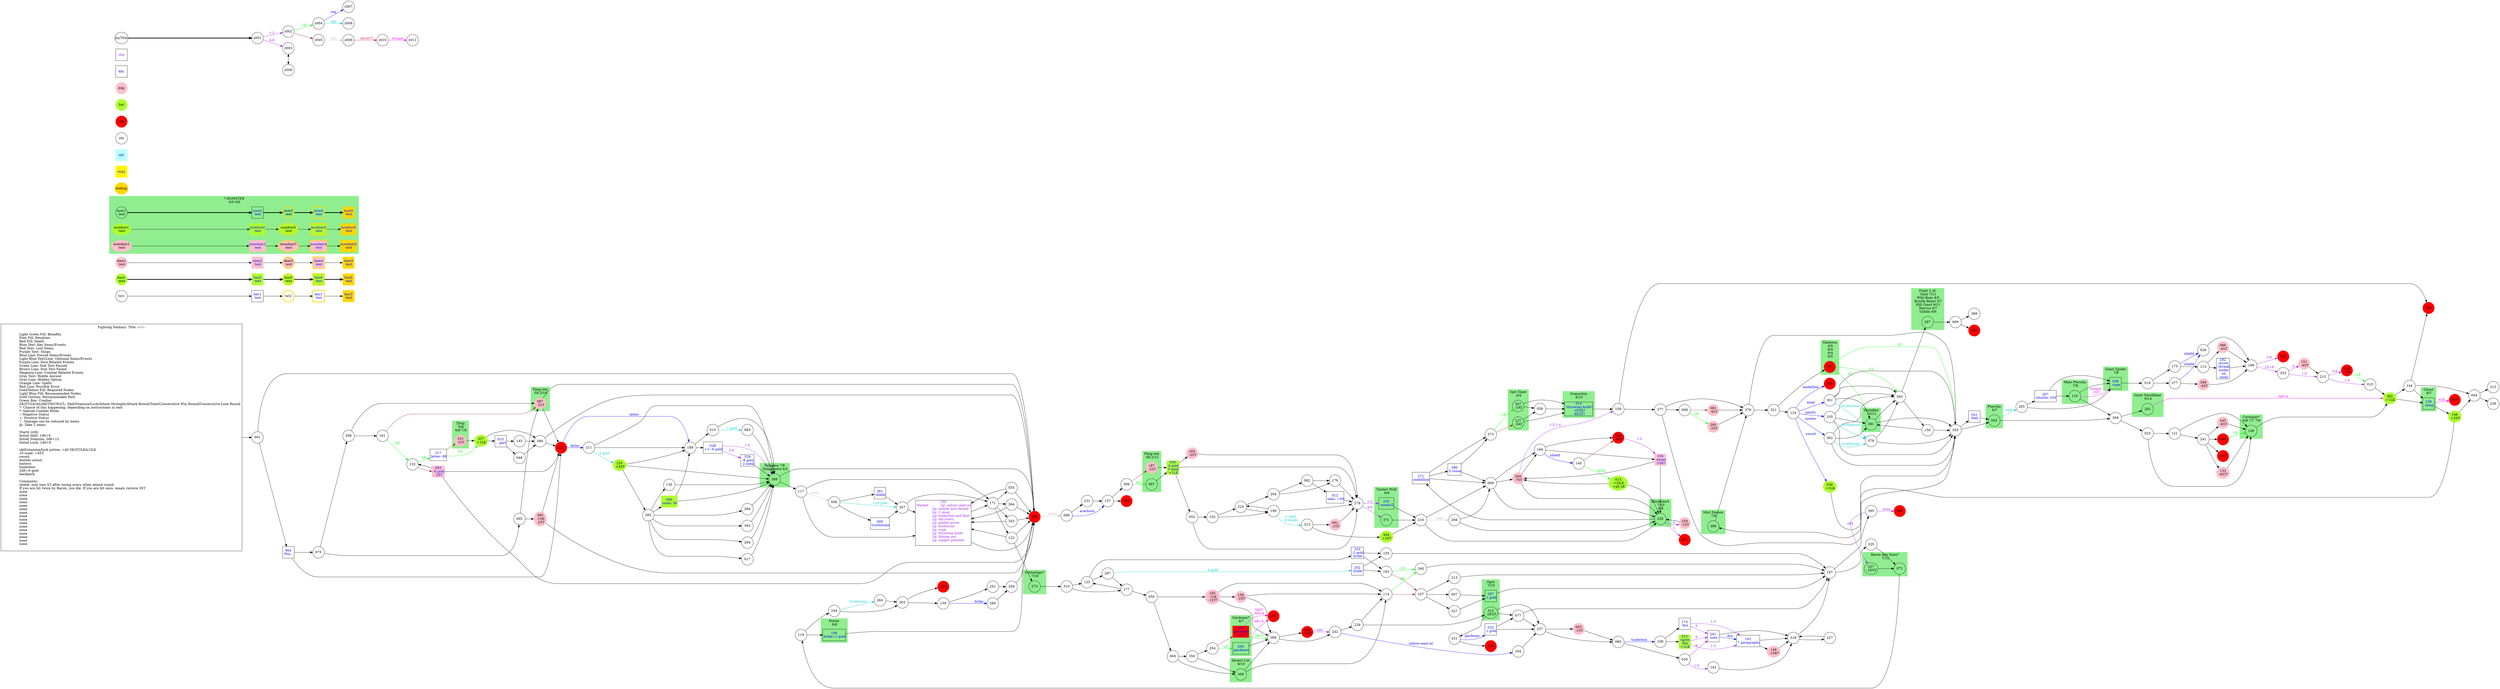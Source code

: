 digraph "Fighting Fantasy: Title" {
	// graph defaults
	rankdir=LR
	mclimit=50
	nodesep=.3 // changes horizontal separation of nodes
	ranksep=.4 // changes vertical separation of nodes
	node [height=.7
		width=.7
		shape=ellipse
		margin=0]
	edge[weight=5]

	// a box for a graph label
	// note that you can override the defaults set above
	title [label = "Fighting Fantasy: Title --/--/--\n\n \
		Light Green Fill: Benefits\l \
		Pink Fill: Penalties\l \
		Red Fill: Death\l \
		Blue Text: Key Items/Events\l \
		Red Text: Lost Items\l \
		Purple Text: Shops\l \
		Blue Line: Forced Items/Events\l \
		Light Blue Text/Line: Optional Items/Events\l \
		Purple Line: Dice Related Events\l \
		Green Line: Stat Test Passed\l \
		Brown Line: Stat Test Failed\l \
		Magenta Line: Combat Related Events\l \
		Grey Text: Riddle Answer\l \
		Grey Line: Hidden Option\l \
		Orange Line: Spells\l \
		Red Line: Possible Error\l \
		Gold/Yellow Fill: Required Nodes\l \
		Light Blue Fill: Recommended Nodes\l \
		Gold Outline: Recommended Path\l \
		Green Box: Combat\l \
		SK/ST/LK/AS/AR/TM/CW/CL: Skill/Stamina/Luck/Attack Strength/Attack Round/Time/Consecutive Win Round/Consecutive Lose Round\l \
		?: Chance of this happening, depending on instructions in text\l \
		*: Special Combat Rules\l \
		-: Negative Status\l \
		+: Positive Status\l \
		^: Damage can be reduced by items\l \
		@: Take 2 items\l\l \
		Starts with:\l \
		Initial Skill: 1d6+6\l \
		Initial Stamina: 2d6+12\l \
		Initial Luck: 1d6+6\l\l \
		skill/stamina/luck potion: +all SK/ST/LK&1ILK\l \
		10 meal: +4ST\l \
		sword\l \
		leather armor\l \
		lantern\l \
		tinderbox\l \
		2d6+6 gold\l \
		backpack\l\l \
		Comments:\l \
		shield, only lose ST after losing every other attack round\l \
		If you are hit twice by Baron, you die. If you are hit once, meals restore 3ST\l \
		none\l \
		none\l \
		none\l \
		none\l \
		none\l \
		none\l \
		none\l \
		none\l \
		none\l \
		none\l \
		none\l \
		none\l \
		none\l \
		none\l \
		none\l \
		none\l \
		"
		shape = "box"
		margin = 0.1]

	subgraph Required {
		node [style = "filled" color = "gold" fillcolor = "gold" fontcolor = "blue" shape = "rect"]
		key3
		boo5
		dam5
		monboo5
		mondam5
		mon5
		ending [fontcolor = "black" shape = "octagon"]
	}

	subgraph Required2 {
		node [style = "filled" color = "#FFF700" fillcolor = "#FFF700" fontcolor = "blue" shape = "rect"]
		req2
	}

	subgraph Recommended {
		node [penwidth = 3 color = "gold"]
		txt2
		key2 [shape = "rect" fontcolor = "blue"]
		boo3 [style = "filled" fillcolor = "greenyellow"]
		boo4 [style = "filled" fillcolor = "greenyellow"]
		dam3 [style = "filled" fillcolor = "pink"]
		dam4 [style = "filled" fillcolor = "pink"]
		monboo3 [style = "filled" fillcolor = "greenyellow"]
		monboo4 [style = "filled" fillcolor = "greenyellow"]
		mondam3 [style = "filled" fillcolor = "pink"]
		mondam4 [style = "filled" fillcolor = "pink"]
		mon3
		mon4
	}
	
	subgraph Optional {
		node [style = "filled" color = "paleturquoise1" fillcolor = "paleturquoise1" fontcolor = "blue" shape = "rect"]
		opt
	}

	subgraph Combat {
		style = "filled" color = "palegreen2"
		subgraph cluster_MONSTER {
			label = "? MONSTER\n 0/0 0/0"
			mon1 [label = "\N\n text"]
			mon2 [shape = "rect" fontcolor = "blue" label = "\N\n text"]
			mon3 [label = "\N\n text"]
			mon4 [shape = "rect" fontcolor = "blue" label = "\N\n text"]
			mon5 [shape = "rect" fontcolor = "blue" label = "\N\n text"]
			monboo1 [style = "filled" color = "greenyellow" label = "\N\n text"]
			monboo2 [shape = "rect" style = "filled" color = "greenyellow" fontcolor = "blue" label = "\N\n text"]
			monboo3 [label = "\N\n text"]
			monboo4 [shape = "rect" fontcolor = "blue" label = "\N\n text"]
			monboo5 [shape = "rect" fontcolor = "blue" label = "\N\n text"]
			mondam1 [style = "filled" color = "pink" label = "\N\n text"]
			mondam2 [shape = "rect" style = "filled" color = "pink" fontcolor = "blue" label = "\N\n text"]
			mondam3 [label = "\N\n text"]
			mondam4 [shape = "rect" fontcolor = "blue" label = "\N\n text"]
			mondam5 [shape = "rect" fontcolor = "blue" label = "\N\n text"]
		}
		
		subgraph cluster_FANG_ZEN {
			label = "Fang-zen\n SK-3/10"
			087 [style = "filled" color = "pink" label = "\N\n -2ST"]
		}
		
		subgraph cluster_THUG_YOB {
			label = "Thug\n Yob\n 6/8 7/9"
			353 [style = "filled" color = "pink" label = "\N\n -2ST"]
		}
		
		subgraph cluster_PELAGINE {
			label = "Pelagine 7/8\n Pelaginette 6/5"
			388
		}
		
		subgraph cluster_GUTTERLAGS {
			label = "Gutterlags*\n 7/16"
			273
		}
		
		subgraph cluster_BARON_DEN_SNAU {
			label = "Baron den Snau*\n 7/12"
			257 [label = "\N\n -1EST"]
			072
		}
		
		subgraph cluster_OGRE {
			label = "Ogre\n 7/10"
			315 [label = "\N\n -2EST"]
			397 [shape = "rect" fontcolor = "blue" label = "\N\n 1 gold"]
		}
		
		subgraph cluster_PORTER {
			label = "Porter\n 6/6"
			100 [shape = "rect" fontcolor = "blue" label = "\N\n bribe+1 gold"]
		}
		
		subgraph cluster_DESERT_CAT {
			label = "Desert Cat\n 8/10"
			308
		}
		
		subgraph cluster_GARDENER {
			label = "Gardener*\n 8/7"
			206 [shape = "rect" fontcolor = "blue" label = "\N\n gardener"]
			239 [shape = "rect" style = "filled" color = "red" fontcolor = "blue" label = "\N\n gardener\n -2ST"]
		}
		
		subgraph cluster_FANG_ZEN2 {
			label = "Fang-zen\n SK-2/12"
			097
			187 [style = "filled" color = "pink" label = "\N\n -2ST"]
		}
		
		subgraph cluster_TIMBER_WOLF {
			label = "Timber Wolf\n 6/8"
			235 [shape = "rect" fontcolor = "blue" label = "\N\n -meals/2"]
			371
		}
		
		subgraph cluster_BLACKHEART {
			label = "Blackheart\n 7/10\n 6/8"
			220
		}
		
		subgraph cluster_SPIT_VIPER {
			label = "Spit Viper\n 4/4"
			347 [label = "\N\n -2AT"]
			127 [label = "\N\n -5AT"]
		}
		
		subgraph cluster_GRANOCHIN {
			label = "Granochin\n 8/10"
			014 [shape = "rect" fontcolor = "blue" label = "\N\n -throwing knife?\n -1ESK?\n -4EST?"]
		}
		
		subgraph cluster_PTEROLIN {
			label = "Pterolin\n 6/7"
			042
		}
		
		subgraph cluster_MALE_PTEROLIN {
			label = "Male Pterolin\n 7/8"
			116
		}
		
		subgraph cluster_GIANT_SPIDER {
			label = "Giant Spider\n 7/8"
			208 [shape = "rect" fontcolor = "blue" label = "\N\n -rope"]
		}
		
		subgraph cluster_GHOUL {
			label = "Ghoul\n 8/7"
			139 [shape = "rect" fontcolor = "blue" label = "\N\n -lamp"]
		}
		
		subgraph cluster_CAVEMAN {
			label = "Caveman*\n 6/8 7/7 7/6"
			146
		}
		
		subgraph cluster_GIANT_NANDIBEAR {
			label = "Giant Nandibear\n 9/14"
			292
		}
		
		subgraph cluster_MIST_DEMON {
			label = "Mist Demon\n 7/6"
			399
		}
		
		subgraph cluster_SKELETON {
			label = "Skeleton\n 6/5\n 6/4\n 6/4\n 6/5\n"
			351 [style = "filled" color = "red"]
		}
		
		subgraph cluster_TANTAFLEX {
			label = "Tentaflex\n 10/12"
			391
		}
		
		subgraph cluster_HOPELESS_HILLS {
			label = "Fight 2 of:\n Gark 7/11\n Wild Boar 6/5\n Bristle Beast 5/7\n Hill Giant 9/11\n Harrun 6/7\n Goblin 6/6"
			287
		}
		
		cbt
	}

	subgraph Death {
		node [style = "filled" color = "red"]
		ddt
		022
		038 [label = "\N\n -4ST"]
		045
		053
		128
		163
		166
		200
		209
		222
		246
		249
		286
		291
		299 [label = "\N\n -6ST"]
		324 [label = "\N\n -2ST"]
		338
		394
	}

	subgraph Boost {
		node [style = "filled" color = "greenyellow"]
		bst
		boo1 [label = "\N\n text"]
		boo2 [shape = "rect" fontcolor = "blue" label = "\N\n text"]
		boo3 [label = "\N\n text"]
		boo4 [shape = "rect" fontcolor = "blue" label = "\N\n text"]
		boo5 [shape = "rect" fontcolor = "blue" label = "\N\n text"]
		013 [label = "\N\n +2ILK\n +all LK"]
		036 [label = "\N\n +1LK"]
		030 [shape = "rect" fontcolor = "blue" label = "\N\n 4 gold\n 3 meal\n +1LK"]
		106 [label = "\N\n +2ST"]
		233 [label = "\N\n +4ST"]
		090 [shape = "rect" fontcolor = "blue" label = "\N\n moon: 112\n +1LK"]
		304 [label = "\N\n +2ST"]
		312 [shape = "rect" fontcolor = "blue" label = "\N\n ogres\n fire\n +1LK"]
		337 [label = "\N\n +1LK"]
		382 [label = "\N\n +1LK"]
	}

	subgraph Damage {
		node [style = "filled" color = "pink"]
		ddg
		dam1 [label = "\N\n text"]
		dam2 [shape = "rect" fontcolor = "blue" label = "\N\n text"]
		dam3 [label = "\N\n text"]
		dam4 [shape = "rect" fontcolor = "blue" label = "\N\n text"]
		dam5 [shape = "rect" fontcolor = "blue" label = "\N\n text"]
		003 [label = "\N\n -1ST"]
		086 [label = "\N\n -4ST"]
		081 [label = "\N\n -4ST"]
		091 [label = "\N\n -1ST"]
		093 [shape = "rect" fontcolor = "blue" label = "\N\n -6 gold\n -2ST"]
		104 [shape = "rect" fontcolor = "blue" label = "\N\n -shoes\n -1SK?"]
		133 [label = "\N\n -6ST?"]
		148 [label = "\N\n -1SK*"]
		151 [label = "\N\n -4ST"]
		158 [label = "\N\n -2ST"]
		165 [label = "\N\n -2ST"]
		185 [label = "\N\n -1LK\n -1ST?"]
		259 [label = "\N\n -1ST"]
		269 [label = "\N\n -?ST"]
		295 [label = "\N\n -2ST"]
		345 [label = "\N\n -6ST"]
		349 [label = "\N\n -4ST"]
		390 [label = "\N\n -1SK\n -2ST"]
	}

	subgraph Key_Item {
		node [fontcolor = "blue" shape = "rect"]
		kky
		key1 [label = "\N\n text"]
		key2 [label = "\N\n text"]
		key3 [label = "\N\n text"]
		012 [label = "\N\n oaks: +50"]
		023 [label = "\N\n ...garl"]
		028 [label = "\N\n +1~6 gold"]
		032 [label = "\N\n 1 gold"]
		064 [label = "\N\n Pen..."]
		090 [label = "\N\n room: 56"]
		095 [label = "\N\n truthstone"]
		174 [label = "\N\n fire"]
		192 [label = "\N\n 7 paragraphs"]
		202 [label = "\N\n bribe"]
		261 [label = "\N\n note"]
		267 [label = "\N\n whistle: 333"]
		271 [label = "\N\n medallion"]
		282 [label = "\N\n -arrow\n -thread\n -tinder\n -oil\n -meal"]
		317 [label = "\N\n letter: 88"]
		323 [label = "\N\n -2 gold\n bribe"]
		329 [label = "\N\n -8 gold\n -2 meal"]
		341 [label = "\N\n Well"]
		381 [label = "\N\n shield"]
		386 [label = "\N\n S stone"]
	}
	
	subgraph Shop {
		node [fontcolor = "purple" shape = "rect"]
		shp
		150 [label = "\N\n Market \
		2g: sallow-seed oil\l \
		2g: needle and thread\l \
		2g: 2 meal\l \
		2g: tinderbox and flint\l \
		2g: old boots\l \
		2g: gilded arrow\l \
		2g: loadstone\l \
		2g: rope\l \
		2g: throwing knife\l \
		2g: fishing net\l \
		2g: copper pendant\l \
		"]
	}

	mon1 -> mon2 -> mon3 -> mon4 -> mon5 [penwidth = 3]
	boo1 -> boo2 -> boo3 -> boo4 -> boo5 [penwidth = 3]
	dam1 -> dam2 -> dam3 -> dam4 -> dam5
	txt1 -> key1 -> txt2 -> key2 -> key3
	monboo1 -> monboo2 -> monboo3 -> monboo4 -> monboo5
	mondam1 -> mondam2 -> mondam3 -> mondam4 -> mondam5

	myTitle -> z001 [penwidth = 3]
	z001 -> z002 [color = "purple" fontcolor = "purple" label = "1-3"]
	z001 -> z003 [color = "purple" fontcolor = "purple" label = "4-6"]
	z002 -> z004 [color = "green" fontcolor = "green" label = "LK"]
	z002 -> z005 [color = "brown"]
	z003 -> z006 [dir = "both"]
	z004 -> z007 [color = "blue" fontcolor = "blue" label = "req"]
	z004 -> z008 [color = "cyan3" fontcolor = "cyan3" label = "-opt"]
	z005 -> z009 [color = "grey" fontcolor = "grey" label = "info"]
	z009 -> z010 [color = "crimson" fontcolor = "crimson" label = "error(?)"]
	z010 -> z011 [color = "magenta" fontcolor = "magenta" label = "escape"]
	{
		rank = same
		z003
		z006
	}
	title -> 001
	001 -> 200
	001 -> 064
//	002 -> 
	003 -> 080
	004 -> 212
	004 -> 236
	005 -> 390
	005 -> 087
//	006 -> 
	007 -> 397
	008 -> 295 [color = "green" fontcolor = "green" label = "LK"]
	008 -> 081 [color = "brown"]
//	009 -> 
	010 -> 083 [color = "cyan3" fontcolor = "cyan3" label = "-1 gold"]
	010 -> 388
//	011 -> 
	012 -> 278
	013 -> 269
	013 -> 220
	014 -> 159
	015 -> 382
//	016 -> 
	017 -> 388
	018 -> 377
	018 -> 175
//	019 -> 
	020 -> 261 [color = "purple" fontcolor = "purple" label = "6"]
	020 -> 142 [color = "purple" fontcolor = "purple" label = "1-5"]
//	021 -> 
	023 -> 048
	023 -> 145
//	024 -> 
	025 -> 121
	025 -> 146
	026 -> 199
//	027 -> 
	028 -> 329 [color = "purple" fontcolor = "purple" label = "5-6"]
	028 -> 388 [color = "purple" fontcolor = "purple" label = "1-4"]
//	029 -> 
	030 -> 052
	030 -> 165
	030 -> 278
//	031 -> 
	032 -> 077
	032 -> 237
//	033 -> 
//	034 -> 
	035 -> 150
	035 -> 200
	036 -> 355
//	037 -> 
	038 -> 242 [color = "purple" fontcolor = "purple" label = "odd"]
//	039 -> 
//	040 -> 
//	041 -> 
	042 -> 285 [color = "cyan3" fontcolor = "cyan3" label = "rope"]
	042 -> 368
//	043 -> 
//	044 -> 
//	046 -> 
//	047 -> 
	048 -> 384
//	049 -> 
	050 -> 185
	050 -> 060
//	051 -> 
	052 -> 102
	052 -> 278
//	054 -> 
//	055 -> 
	056 -> 095
	056 -> 357 [color = "cyan3" fontcolor = "cyan3" label = "+25 gold"]
	056 -> 381
//	057 -> 
	058 -> 014
//	059 -> 
	060 -> 308
	060 -> 350
//	061 -> 
	062 -> 179
	062 -> 012
//	063 -> 
	064 -> 075
	064 -> 222
//	065 -> 
//	066 -> 
//	067 -> 
	068 -> 169
	068 -> 269
	068 -> 220
	069 -> 166
	069 -> 389
//	070 -> 
//	071 -> 
	072 -> 119
//	073 -> 
//	074 -> 
	075 -> 268
	075 -> 005
//	076 -> 
	077 -> 197
	077 -> 237
	078 -> 263
	078 -> 355
//	079 -> 
	080 -> 109 [color = "blue" fontcolor = "blue" label = "tinderbox"]
	080 -> 020
	081 -> 379
//	082 -> 
	083 -> 388
//	084 -> 
//	085 -> 
	086 -> 199
	087 -> 200
	087 -> 222
	088 -> 137 [color = "blue" fontcolor = "blue" label = "arachnos"]
	088 -> 231
//	089 -> 
	090 -> 189
	090 -> 388
	091 -> 278
//	092 -> 
	093 -> 132
	093 -> 200
	093 -> 222
//	094 -> 
	095 -> 357
//	096 -> 
	097 -> 030
//	098 -> 
//	099 -> 
	100 -> 200
//	101 -> 
	102 -> 224
	102 -> 190
//	103 -> 
	104 -> 269
	104 -> 220
//	105 -> 
	399 -> 106 [dir = back]
	106 -> 004
	107 -> 007
	107 -> 213
	107 -> 327
//	108 -> 
	109 -> 174
	109 -> 312
//	110 -> 
//	111 -> 
//	112 -> 
	113 -> 282
	113 -> 086
	114 -> 340 [color = "green" fontcolor = "green" label = "SK"]
	114 -> 107 [color = "brown"]
//	115 -> 
	116 -> 208 [color = "magenta" fontcolor = "magenta" label = "escape\n -2ST"]
	116 -> 208
	116 -> 368
	117 -> 056 [color = "grey" fontcolor = "grey" label = "room"]
	117 -> 150
	117 -> 171
//	118 -> 
	119 -> 100
	119 -> 244
//	120 -> 
	121 -> 146
	121 -> 241
	122 -> 273
	122 -> 150
	122 -> 200
//	123 -> 
	124 -> 362 [color = "blue" fontcolor = "blue" label = "money"]
	124 -> 338 [color = "blue" fontcolor = "blue" label = "medallion"]
	124 -> 255 [color = "blue" fontcolor = "blue" label = "pearls"]
	124 -> 036 [color = "blue" fontcolor = "blue" label = "sword"]
	124 -> 301 [color = "blue" fontcolor = "blue" label = "meal"]
	125 -> 297
	125 -> 323
//	126 -> 
	127 -> 014
	127 -> 058
//	129 -> 
	130 -> 280 [color = "blue" fontcolor = "blue" label = "bribe"]
	130 -> 251
//	131 -> 
	132 -> 317 [color = "green" fontcolor = "green" label = "LK"]
	132 -> 093 [color = "brown"]
	133 -> 146
//	134 -> 
	135 -> 388
//	136 -> 
	137 -> 394
	137 -> 306
//	138 -> 
	139 -> 053 [color = "magenta" fontcolor = "magenta" label = "4LR"]
	139 -> 106
	140 -> 013 [color = "green" fontcolor = "green" label = "3xSK"]
	140 -> 299 [color = "brown"]
//	141 -> 
	142 -> 319
//	143 -> 
	144 -> 246
	144 -> 004
	144 -> 139
	145 -> 384
	146 -> 382
//	147 -> 
	148 -> 319
//	149 -> 
	150 -> 200
	150 -> 171
	151 -> 215
//	152 -> 
//	153 -> 
//	154 -> 
	155 -> 197
	156 -> 391
	156 -> 355
//	157 -> 
	158 -> 366
	158 -> 114
	159 -> 277
	159 -> 246
//	160 -> 
	161 -> 132 [color = "green" fontcolor = "green" label = "LK"]
	161 -> 087 [color = "brown"]
//	162 -> 
	164 -> 237
	165 -> 278
//	167 -> 
//	168 -> 
	169 -> 140 [color = "blue" fontcolor = "blue" label = "shield"]
	169 -> 104
	169 -> 299
//	170 -> 
	171 -> 122
	171 -> 364
	171 -> 035
	171 -> 343
//	172 -> 
//	173 -> 
	174 -> 261 [color = "purple" fontcolor = "purple" label = "6"]
	174 -> 192 [color = "purple" fontcolor = "purple" label = "1-5"]
	175 -> 026 [color = "blue" fontcolor = "blue" label = "shield"]
	175 -> 113
//	176 -> 
	177 -> 125
	177 -> 050
//	178 -> 
	179 -> 278
//	180 -> 
//	181 -> 
//	182 -> 
	183 -> 340 [color = "green" fontcolor = "green" label = "LK"]
	183 -> 107 [color = "brown"]
//	184 -> 
	185 -> 158
	185 -> 366
	185 -> 114
//	186 -> 
	187 -> 030
//	188 -> 
	189 -> 010
	189 -> 028
	190 -> 313 [color = "cyan3" fontcolor = "cyan3" label = "-1 gold\n -4 meals"]
	190 -> 224
	190 -> 278
//	191 -> 
	192 -> 148
	192 -> 319
//	193 -> 
//	194 -> 
//	195 -> 
//	196 -> 
	197 -> 395
	197 -> 225
//	198 -> 
	199 -> 022 [color = "purple" fontcolor = "purple" label = "3-9"]
	199 -> 252 [color = "purple" fontcolor = "purple" label = "10-18"]
	200 -> 088 [color = "grey" fontcolor = "grey" label = "letter"]
//	201 -> 
	202 -> 183
	202 -> 155
//	203 -> 
	204 -> 179
	204 -> 062
//	205 -> 
	206 -> 291 [color = "magenta" fontcolor = "magenta" label = "AR>4"]
	206 -> 366
//	207 -> 
	208 -> 018
//	210 -> 
	211 -> 233 [color = "cyan3" fontcolor = "cyan3" label = "-2 gold"]
	211 -> 189
	211 -> 388
//	212 -> 
	213 -> 197
//	214 -> 
	215 -> 015 [color = "purple" fontcolor = "purple" label = "1-4"]
	215 -> 324 [color = "purple" fontcolor = "purple" label = "5-6"]
	216 -> 266 [color = "grey" fontcolor = "grey" label = "oaks"]
	216 -> 068
	216 -> 220
//	217 -> 
//	218 -> 
//	219 -> 
	220 -> 045 [color = "purple" fontcolor = "purple" label = "1"]
	220 -> 259 [color = "purple" fontcolor = "purple" label = "6"]
	220 -> 271
//	221 -> 
	222 -> 211 [color = "blue" fontcolor = "blue" label = "letter"]
	222 -> 189 [color = "blue" fontcolor = "blue" label = "letter"]
//	223 -> 
	224 -> 204
	224 -> 190
	225 -> 072
//	226 -> 
	227 -> 319
//	228 -> 
	229 -> 114
	229 -> 315
//	230 -> 
	231 -> 137
//	232 -> 
	233 -> 283
	233 -> 189
	233 -> 388
//	234 -> 
	235 -> 216
//	236 -> 
	237 -> 003
	237 -> 080
//	238 -> 
	239 -> 291 [color = "magenta" fontcolor = "magenta" label = "3dST\n AR>4"]
	239 -> 366 [color = "green" fontcolor = "green" label = "3dST"]
//	240 -> 
	241 -> 133
	241 -> 345
	241 -> 163
	241 -> 249
	242 -> 164 [color = "blue" fontcolor = "blue" label = "sallow-seed oil"]
	242 -> 229
//	243 -> 
	244 -> 264 [color = "cyan3" fontcolor = "cyan3" label = "truthstone"]
	244 -> 303
//	245 -> 
//	247 -> 
//	248 -> 
	249 -> 146 [color = "green" fontcolor = "green" label = "SK"]
//	250 -> 
	251 -> 359
	252 -> 215 [color = "purple" fontcolor = "purple" label = "1-5"]
	252 -> 151 [color = "purple" fontcolor = "purple" label = "6"]
//	253 -> 
	254 -> 206 [color = "green" fontcolor = "green" label = "LK"]
	254 -> 239 [color = "brown"]
	255 -> 391
	255 -> 263
	255 -> 355
	255 -> 078 [color = "cyan3" fontcolor = "cyan3" label = "-truthstone"]
//	256 -> 
	257 -> 072
//	258 -> 
	259 -> 220
//	260 -> 
	261 -> 192 [color = "blue" fontcolor = "blue" label = "fire"]
	261 -> 319
//	262 -> 
	263 -> 156
	263 -> 287
	264 -> 303
//	265 -> 
	266 -> 068
	266 -> 220
	267 -> 208
	267 -> 116
	268 -> 161
	268 -> 087
	269 -> 159 [color = "purple" fontcolor = "purple" label = "1-5,1-4"]
	269 -> 220
	269 -> 169
//	270 -> 
	271 -> 386
	271 -> 373
	271 -> 068
//	272 -> 
	273 -> 310
//	274 -> 
//	275 -> 
//	276 -> 
	277 -> 379
	277 -> 355
	277 -> 008
	278 -> 235 [color = "purple" fontcolor = "purple" label = "1-3"]
	278 -> 371 [color = "purple" fontcolor = "purple" label = "4-6"]
//	279 -> 
	280 -> 359
//	281 -> 
	282 -> 199
	283 -> 369
	283 -> 017
	283 -> 392
	283 -> 090
	283 -> 135
	283 -> 294
//	284 -> 
	285 -> 267
	285 -> 208
	287 -> 069
//	288 -> 
//	289 -> 
//	290 -> 
	292 -> 382 [color = "magenta" fontcolor = "magenta" label = "AR>4"]
//	293 -> 
	294 -> 388
	295 -> 379
//	296 -> 
	297 -> 202 [color = "cyan3" fontcolor = "cyan3" label = "-4 gold"]
	297 -> 177
//	298 -> 
	299 -> 104 [color = "purple" fontcolor = "purple" label = "1-3"]
//	300 -> 
	301 -> 391
	301 -> 263
	301 -> 355
	301 -> 078 [color = "cyan3" fontcolor = "cyan3" label = "-truthstone"]
//	302 -> 
	303 -> 209
	303 -> 130
	304 -> 216
//	305 -> 
	306 -> 097 [color = "green" fontcolor = "green" label = "LK"]
	306 -> 187 [color = "brown"]
//	307 -> 
	308 -> 114
	308 -> 366
//	309 -> 
	310 -> 125
	310 -> 177
//	311 -> 
	312 -> 261 [color = "purple" fontcolor = "purple" label = "6"]
	312 -> 192 [color = "purple" fontcolor = "purple" label = "1-5"]
	313 -> 091
	313 -> 304
//	314 -> 
	315 -> 331
	315 -> 077
	315 -> 237
//	316 -> 
	317 -> 337 [color = "green" fontcolor = "green" label = "LK"]
	317 -> 353 [color = "brown"]
//	318 -> 
	319 -> 227
	319 -> 197
//	320 -> 
	321 -> 351
	321 -> 124
//	322 -> 
	323 -> 183
	323 -> 155
	324 -> 015 [color = "green" fontcolor = "green" label = "LK"]
//	325 -> 
//	326 -> 
	327 -> 397
//	328 -> 
	329 -> 388
//	330 -> 
	331 -> 032 [color = "blue" fontcolor = "blue" label = "gardener"]
	331 -> 128
//	332 -> 
//	333 -> 
//	334 -> 
//	335 -> 
//	336 -> 
	337 -> 023
	337 -> 384
//	339 -> 
	340 -> 197
	341 -> 042
//	342 -> 
	343 -> 150
	343 -> 200
//	344 -> 
	345 -> 146
//	346 -> 
	347 -> 014
	347 -> 058
//	348 -> 
	349 -> 199
	350 -> 254
	350 -> 308
	351 -> 391 [color = "green" fontcolor = "green" label = "ST"]
	351 -> 263 [color = "green" fontcolor = "green" label = "ST"]
	351 -> 355 [color = "green" fontcolor = "green" label = "ST"]
//	352 -> 
	353 -> 337
//	354 -> 
	355 -> 341
	355 -> 042
//	356 -> 
	357 -> 150
	357 -> 171
//	358 -> 
	359 -> 200
//	360 -> 
//	361 -> 
	362 -> 391
	362 -> 263
	362 -> 355
	362 -> 078 [color = "cyan3" fontcolor = "cyan3" label = "-truthstone"]
//	363 -> 
	364 -> 150
	364 -> 200
//	365 -> 
	366 -> 038
	366 -> 242
//	367 -> 
	368 -> 025
	368 -> 292
	369 -> 388
//	370 -> 
	371 -> 216
//	372 -> 
	373 -> 347 [color = "green" fontcolor = "green" label = "LK"]
	373 -> 127 [color = "brown"]
//	374 -> 
//	375 -> 
//	376 -> 
	377 -> 026 [color = "blue" fontcolor = "blue" label = "shield"]
	377 -> 349
//	378 -> 
	379 -> 321
	379 -> 355
//	380 -> 
	381 -> 357
	382 -> 139
	382 -> 144
//	383 -> 
	384 -> 200
	384 -> 222
//	385 -> 
	386 -> 373
	386 -> 068
//	387 -> 
	388 -> 200
	388 -> 117
//	389 -> 
	390 -> 200
	390 -> 222
	391 -> 263
	391 -> 355
	392 -> 388
//	393 -> 
	395 -> 286 [color = "purple" fontcolor = "purple" label = "even"]
	395 -> 257 [color = "purple" fontcolor = "purple" label = "odd"]
//	396 -> 
	397 -> 197
//	398 -> 
	399 -> 379
//	400 -> 
}
